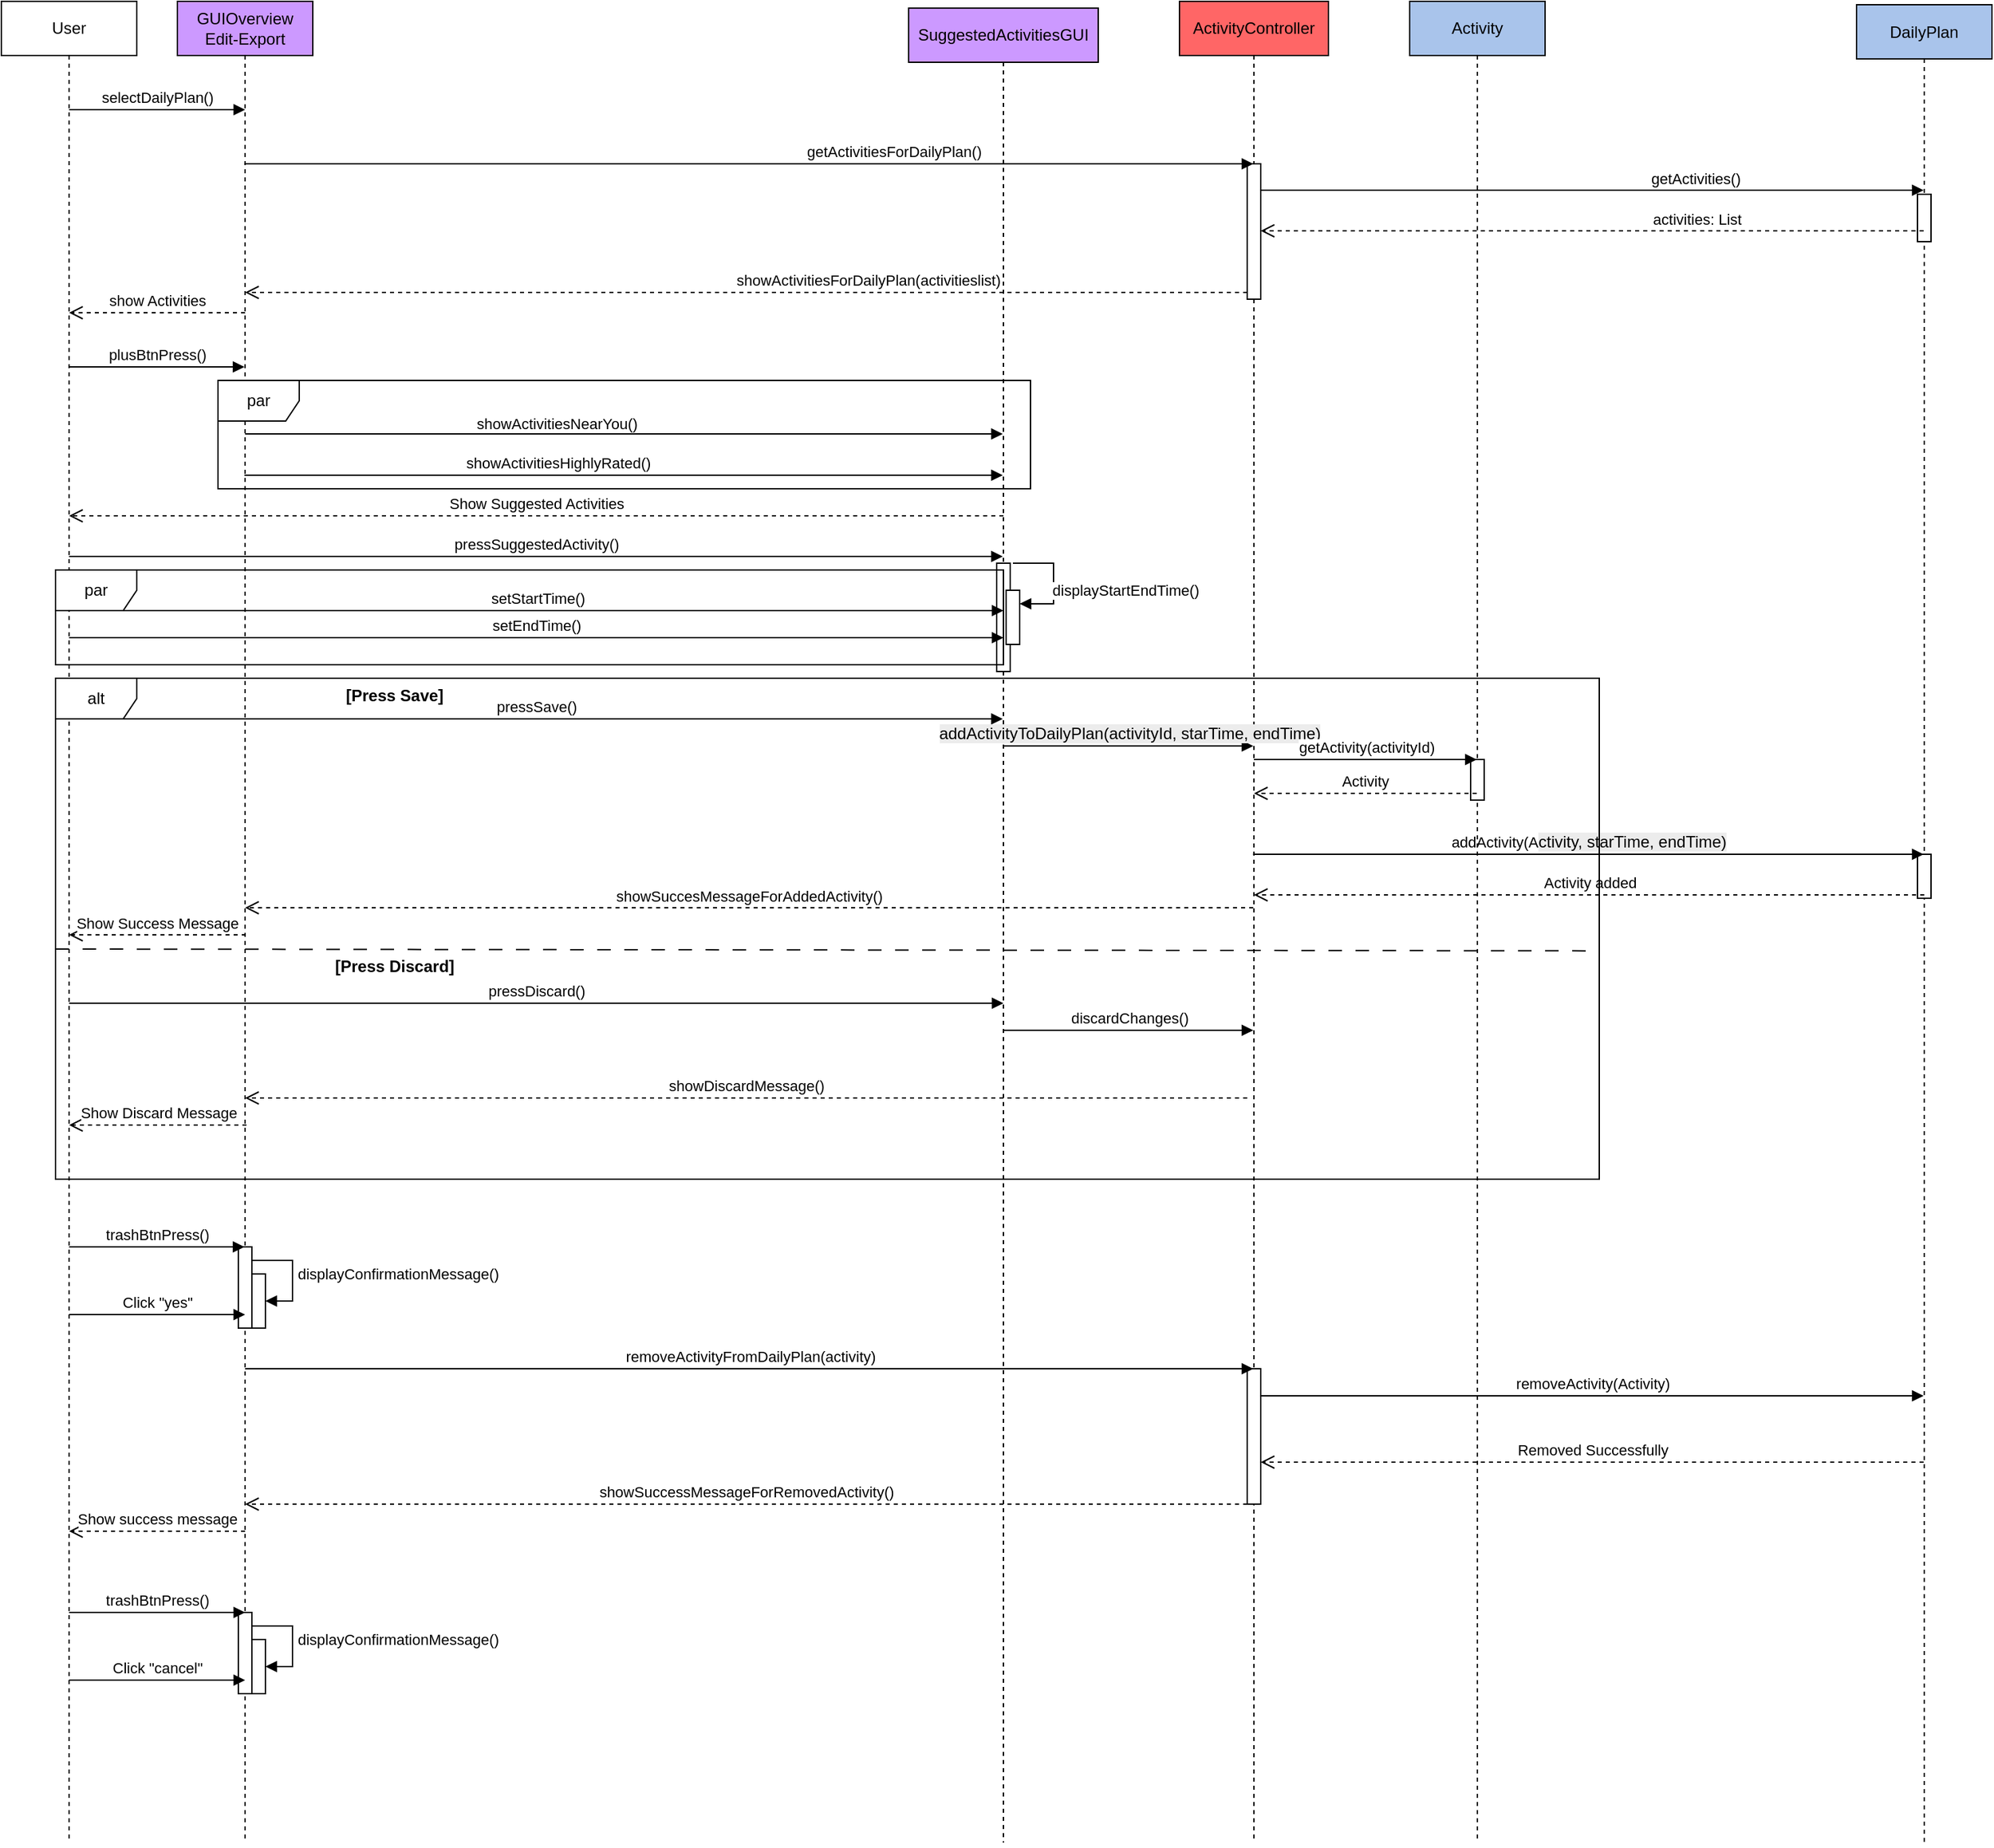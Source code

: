 <mxfile version="27.0.2">
  <diagram id="WqP_wbewQgbYj3Ffo411" name="sequenceDailyPlan">
    <mxGraphModel dx="872" dy="474" grid="1" gridSize="10" guides="1" tooltips="1" connect="1" arrows="1" fold="1" page="1" pageScale="1" pageWidth="827" pageHeight="1169" math="0" shadow="0">
      <root>
        <mxCell id="0" />
        <mxCell id="1" parent="0" />
        <mxCell id="aGE_aSSu1TB4Cfroxpcg-2" value="GUIOverview Edit-Export" style="shape=umlLifeline;perimeter=lifelinePerimeter;whiteSpace=wrap;html=1;container=1;dropTarget=0;collapsible=0;recursiveResize=0;outlineConnect=0;portConstraint=eastwest;newEdgeStyle={&quot;curved&quot;:0,&quot;rounded&quot;:0};fillColor=#CC99FF;strokeColor=#000000;" parent="1" vertex="1">
          <mxGeometry x="340" y="90" width="100" height="1360" as="geometry" />
        </mxCell>
        <mxCell id="1l65J3mrAHwqdtXv258N-4" value="" style="html=1;points=[[0,0,0,0,5],[0,1,0,0,-5],[1,0,0,0,5],[1,1,0,0,-5]];perimeter=orthogonalPerimeter;outlineConnect=0;targetShapes=umlLifeline;portConstraint=eastwest;newEdgeStyle={&quot;curved&quot;:0,&quot;rounded&quot;:0};" parent="aGE_aSSu1TB4Cfroxpcg-2" vertex="1">
          <mxGeometry x="55" y="940" width="10" height="40" as="geometry" />
        </mxCell>
        <mxCell id="1l65J3mrAHwqdtXv258N-5" value="displayConfirmationMessage()" style="html=1;align=left;spacingLeft=2;endArrow=block;rounded=0;edgeStyle=orthogonalEdgeStyle;curved=0;rounded=0;" parent="aGE_aSSu1TB4Cfroxpcg-2" source="DfGYp07ndYnJAXJ8LvYj-9" target="1l65J3mrAHwqdtXv258N-4" edge="1">
          <mxGeometry relative="1" as="geometry">
            <mxPoint x="55" y="930" as="sourcePoint" />
            <Array as="points">
              <mxPoint x="85" y="930" />
              <mxPoint x="85" y="960" />
            </Array>
          </mxGeometry>
        </mxCell>
        <mxCell id="DfGYp07ndYnJAXJ8LvYj-9" value="" style="html=1;points=[[0,0,0,0,5],[0,1,0,0,-5],[1,0,0,0,5],[1,1,0,0,-5]];perimeter=orthogonalPerimeter;outlineConnect=0;targetShapes=umlLifeline;portConstraint=eastwest;newEdgeStyle={&quot;curved&quot;:0,&quot;rounded&quot;:0};" parent="aGE_aSSu1TB4Cfroxpcg-2" vertex="1">
          <mxGeometry x="45" y="920" width="10" height="60" as="geometry" />
        </mxCell>
        <mxCell id="Szz1z3nv-gSLGO6KmhNF-1" value="" style="html=1;points=[[0,0,0,0,5],[0,1,0,0,-5],[1,0,0,0,5],[1,1,0,0,-5]];perimeter=orthogonalPerimeter;outlineConnect=0;targetShapes=umlLifeline;portConstraint=eastwest;newEdgeStyle={&quot;curved&quot;:0,&quot;rounded&quot;:0};" parent="aGE_aSSu1TB4Cfroxpcg-2" vertex="1">
          <mxGeometry x="55" y="1210" width="10" height="40" as="geometry" />
        </mxCell>
        <mxCell id="Szz1z3nv-gSLGO6KmhNF-2" value="displayConfirmationMessage()" style="html=1;align=left;spacingLeft=2;endArrow=block;rounded=0;edgeStyle=orthogonalEdgeStyle;curved=0;rounded=0;" parent="aGE_aSSu1TB4Cfroxpcg-2" source="Szz1z3nv-gSLGO6KmhNF-3" target="Szz1z3nv-gSLGO6KmhNF-1" edge="1">
          <mxGeometry relative="1" as="geometry">
            <mxPoint x="55" y="1200" as="sourcePoint" />
            <Array as="points">
              <mxPoint x="85" y="1200" />
              <mxPoint x="85" y="1230" />
            </Array>
          </mxGeometry>
        </mxCell>
        <mxCell id="Szz1z3nv-gSLGO6KmhNF-3" value="" style="html=1;points=[[0,0,0,0,5],[0,1,0,0,-5],[1,0,0,0,5],[1,1,0,0,-5]];perimeter=orthogonalPerimeter;outlineConnect=0;targetShapes=umlLifeline;portConstraint=eastwest;newEdgeStyle={&quot;curved&quot;:0,&quot;rounded&quot;:0};" parent="aGE_aSSu1TB4Cfroxpcg-2" vertex="1">
          <mxGeometry x="45" y="1190" width="10" height="60" as="geometry" />
        </mxCell>
        <mxCell id="Szz1z3nv-gSLGO6KmhNF-4" value="trashBtnPress()" style="html=1;verticalAlign=bottom;endArrow=block;curved=0;rounded=0;" parent="aGE_aSSu1TB4Cfroxpcg-2" edge="1">
          <mxGeometry width="80" relative="1" as="geometry">
            <mxPoint x="-80" y="1190" as="sourcePoint" />
            <mxPoint x="50" y="1190" as="targetPoint" />
          </mxGeometry>
        </mxCell>
        <mxCell id="Szz1z3nv-gSLGO6KmhNF-5" value="Click &quot;cancel&quot;" style="html=1;verticalAlign=bottom;endArrow=block;curved=0;rounded=0;" parent="aGE_aSSu1TB4Cfroxpcg-2" edge="1">
          <mxGeometry width="80" relative="1" as="geometry">
            <mxPoint x="-80" y="1240" as="sourcePoint" />
            <mxPoint x="50" y="1240" as="targetPoint" />
          </mxGeometry>
        </mxCell>
        <mxCell id="PkcIOOpZHe1bWuVh0img-1" value="DailyPlan" style="shape=umlLifeline;perimeter=lifelinePerimeter;whiteSpace=wrap;html=1;container=1;dropTarget=0;collapsible=0;recursiveResize=0;outlineConnect=0;portConstraint=eastwest;newEdgeStyle={&quot;curved&quot;:0,&quot;rounded&quot;:0};fillColor=#A9C4EB;" parent="1" vertex="1">
          <mxGeometry x="1580" y="92.5" width="100" height="1360" as="geometry" />
        </mxCell>
        <mxCell id="E_KaGtFfLZ0l1nR9gNjg-3" value="" style="html=1;points=[[0,0,0,0,5],[0,1,0,0,-5],[1,0,0,0,5],[1,1,0,0,-5]];perimeter=orthogonalPerimeter;outlineConnect=0;targetShapes=umlLifeline;portConstraint=eastwest;newEdgeStyle={&quot;curved&quot;:0,&quot;rounded&quot;:0};" parent="PkcIOOpZHe1bWuVh0img-1" vertex="1">
          <mxGeometry x="45" y="140" width="10" height="35" as="geometry" />
        </mxCell>
        <mxCell id="n3x34P3B_e9gPfV4-v7e-8" value="" style="html=1;points=[[0,0,0,0,5],[0,1,0,0,-5],[1,0,0,0,5],[1,1,0,0,-5]];perimeter=orthogonalPerimeter;outlineConnect=0;targetShapes=umlLifeline;portConstraint=eastwest;newEdgeStyle={&quot;curved&quot;:0,&quot;rounded&quot;:0};" parent="PkcIOOpZHe1bWuVh0img-1" vertex="1">
          <mxGeometry x="45" y="627.5" width="10" height="32.5" as="geometry" />
        </mxCell>
        <mxCell id="Tg0Yv-Jdgaz1QOgsbmeL-2" value="User" style="shape=umlLifeline;perimeter=lifelinePerimeter;whiteSpace=wrap;html=1;container=1;dropTarget=0;collapsible=0;recursiveResize=0;outlineConnect=0;portConstraint=eastwest;newEdgeStyle={&quot;curved&quot;:0,&quot;rounded&quot;:0};" parent="1" vertex="1">
          <mxGeometry x="210" y="90" width="100" height="1360" as="geometry" />
        </mxCell>
        <mxCell id="Tg0Yv-Jdgaz1QOgsbmeL-6" value="ActivityController" style="shape=umlLifeline;perimeter=lifelinePerimeter;whiteSpace=wrap;html=1;container=1;dropTarget=0;collapsible=0;recursiveResize=0;outlineConnect=0;portConstraint=eastwest;newEdgeStyle={&quot;curved&quot;:0,&quot;rounded&quot;:0};fillColor=#FF6666;" parent="1" vertex="1">
          <mxGeometry x="1080" y="90" width="110" height="1360" as="geometry" />
        </mxCell>
        <mxCell id="E_KaGtFfLZ0l1nR9gNjg-4" value="" style="html=1;points=[[0,0,0,0,5],[0,1,0,0,-5],[1,0,0,0,5],[1,1,0,0,-5]];perimeter=orthogonalPerimeter;outlineConnect=0;targetShapes=umlLifeline;portConstraint=eastwest;newEdgeStyle={&quot;curved&quot;:0,&quot;rounded&quot;:0};" parent="Tg0Yv-Jdgaz1QOgsbmeL-6" vertex="1">
          <mxGeometry x="50" y="120" width="10" height="100" as="geometry" />
        </mxCell>
        <mxCell id="DfGYp07ndYnJAXJ8LvYj-3" value="" style="html=1;points=[[0,0,0,0,5],[0,1,0,0,-5],[1,0,0,0,5],[1,1,0,0,-5]];perimeter=orthogonalPerimeter;outlineConnect=0;targetShapes=umlLifeline;portConstraint=eastwest;newEdgeStyle={&quot;curved&quot;:0,&quot;rounded&quot;:0};" parent="Tg0Yv-Jdgaz1QOgsbmeL-6" vertex="1">
          <mxGeometry x="50" y="1010" width="10" height="100" as="geometry" />
        </mxCell>
        <mxCell id="Tg0Yv-Jdgaz1QOgsbmeL-13" value="getActivitiesForDailyPlan()" style="html=1;verticalAlign=bottom;endArrow=block;curved=0;rounded=0;" parent="1" target="Tg0Yv-Jdgaz1QOgsbmeL-6" edge="1">
          <mxGeometry x="0.288" width="80" relative="1" as="geometry">
            <mxPoint x="389.389" y="210.0" as="sourcePoint" />
            <mxPoint x="594.5" y="210.0" as="targetPoint" />
            <mxPoint as="offset" />
          </mxGeometry>
        </mxCell>
        <mxCell id="aoZU7ikWUYjEi4byDJeZ-1" value="selectDailyPlan()" style="html=1;verticalAlign=bottom;endArrow=block;curved=0;rounded=0;" parent="1" edge="1">
          <mxGeometry width="80" relative="1" as="geometry">
            <mxPoint x="260" y="170" as="sourcePoint" />
            <mxPoint x="390" y="170" as="targetPoint" />
          </mxGeometry>
        </mxCell>
        <mxCell id="JAFXTZgLxw23LnXLHFED-1" value="getActivities()" style="html=1;verticalAlign=bottom;endArrow=block;curved=0;rounded=0;" parent="1" source="E_KaGtFfLZ0l1nR9gNjg-4" edge="1">
          <mxGeometry x="0.31" width="80" relative="1" as="geometry">
            <mxPoint x="1400" y="229.5" as="sourcePoint" />
            <mxPoint x="1629.5" y="229.5" as="targetPoint" />
            <mxPoint as="offset" />
          </mxGeometry>
        </mxCell>
        <mxCell id="KQH1SKWBEJLaIgaEWk4L-1" value="activities: List" style="html=1;verticalAlign=bottom;endArrow=open;dashed=1;endSize=8;curved=0;rounded=0;" parent="1" target="E_KaGtFfLZ0l1nR9gNjg-4" edge="1">
          <mxGeometry x="-0.31" relative="1" as="geometry">
            <mxPoint x="1629.5" y="259.5" as="sourcePoint" />
            <mxPoint x="1400" y="259.5" as="targetPoint" />
            <mxPoint x="1" as="offset" />
          </mxGeometry>
        </mxCell>
        <mxCell id="E_KaGtFfLZ0l1nR9gNjg-1" value="showActivitiesForDailyPlan(activitieslist)" style="html=1;verticalAlign=bottom;endArrow=open;dashed=1;endSize=8;curved=0;rounded=0;exitX=0;exitY=1;exitDx=0;exitDy=-5;exitPerimeter=0;" parent="1" source="E_KaGtFfLZ0l1nR9gNjg-4" target="aGE_aSSu1TB4Cfroxpcg-2" edge="1">
          <mxGeometry x="-0.24" relative="1" as="geometry">
            <mxPoint x="594.5" y="310.0" as="sourcePoint" />
            <mxPoint x="409.389" y="310.0" as="targetPoint" />
            <mxPoint x="1" as="offset" />
          </mxGeometry>
        </mxCell>
        <mxCell id="4J2uMw9ZS5hvI9Na2k7J-1" value="show Activities" style="html=1;verticalAlign=bottom;endArrow=open;dashed=1;endSize=8;curved=0;rounded=0;" parent="1" target="Tg0Yv-Jdgaz1QOgsbmeL-2" edge="1">
          <mxGeometry relative="1" as="geometry">
            <mxPoint x="390" y="320" as="sourcePoint" />
            <mxPoint x="310" y="320" as="targetPoint" />
          </mxGeometry>
        </mxCell>
        <mxCell id="WFdk8Rlg6KTglFEH9ufD-1" value="plusBtnPress()" style="html=1;verticalAlign=bottom;endArrow=block;curved=0;rounded=0;" parent="1" edge="1">
          <mxGeometry width="80" relative="1" as="geometry">
            <mxPoint x="260" y="360" as="sourcePoint" />
            <mxPoint x="389.5" y="360" as="targetPoint" />
          </mxGeometry>
        </mxCell>
        <mxCell id="ElrfYuBqltLPiWq-YYCS-1" value="showActivitiesNearYou()" style="html=1;verticalAlign=bottom;endArrow=block;curved=0;rounded=0;" parent="1" edge="1">
          <mxGeometry x="-0.178" width="80" relative="1" as="geometry">
            <mxPoint x="390" y="409.5" as="sourcePoint" />
            <mxPoint x="949.5" y="409.5" as="targetPoint" />
            <mxPoint y="1" as="offset" />
          </mxGeometry>
        </mxCell>
        <mxCell id="Ax3whgw_T1-yxvihnR64-1" value="SuggestedActivitiesGUI" style="shape=umlLifeline;perimeter=lifelinePerimeter;whiteSpace=wrap;html=1;container=1;dropTarget=0;collapsible=0;recursiveResize=0;outlineConnect=0;portConstraint=eastwest;newEdgeStyle={&quot;curved&quot;:0,&quot;rounded&quot;:0};fillColor=#CC99FF;strokeColor=#000000;" parent="1" vertex="1">
          <mxGeometry x="880" y="95" width="140" height="1355" as="geometry" />
        </mxCell>
        <mxCell id="MKoDE74WcYWKHpxAEfUw-1" value="" style="html=1;points=[[0,0,0,0,5],[0,1,0,0,-5],[1,0,0,0,5],[1,1,0,0,-5]];perimeter=orthogonalPerimeter;outlineConnect=0;targetShapes=umlLifeline;portConstraint=eastwest;newEdgeStyle={&quot;curved&quot;:0,&quot;rounded&quot;:0};" parent="Ax3whgw_T1-yxvihnR64-1" vertex="1">
          <mxGeometry x="65" y="410" width="10" height="80" as="geometry" />
        </mxCell>
        <mxCell id="MKoDE74WcYWKHpxAEfUw-2" value="" style="html=1;points=[[0,0,0,0,5],[0,1,0,0,-5],[1,0,0,0,5],[1,1,0,0,-5]];perimeter=orthogonalPerimeter;outlineConnect=0;targetShapes=umlLifeline;portConstraint=eastwest;newEdgeStyle={&quot;curved&quot;:0,&quot;rounded&quot;:0};" parent="Ax3whgw_T1-yxvihnR64-1" vertex="1">
          <mxGeometry x="72" y="430" width="10" height="40" as="geometry" />
        </mxCell>
        <mxCell id="MKoDE74WcYWKHpxAEfUw-3" value="" style="html=1;align=left;spacingLeft=2;endArrow=block;rounded=0;edgeStyle=orthogonalEdgeStyle;curved=0;rounded=0;" parent="Ax3whgw_T1-yxvihnR64-1" target="MKoDE74WcYWKHpxAEfUw-2" edge="1">
          <mxGeometry relative="1" as="geometry">
            <mxPoint x="77" y="410" as="sourcePoint" />
            <Array as="points">
              <mxPoint x="107" y="440" />
            </Array>
          </mxGeometry>
        </mxCell>
        <mxCell id="EgIWQFsW6cnL1hNPfe0N-1" value="displayStartEndTime()" style="edgeLabel;html=1;align=center;verticalAlign=middle;resizable=0;points=[];" parent="MKoDE74WcYWKHpxAEfUw-3" connectable="0" vertex="1">
          <mxGeometry x="-0.125" y="3" relative="1" as="geometry">
            <mxPoint x="50" y="13" as="offset" />
          </mxGeometry>
        </mxCell>
        <mxCell id="m-DqKq3IPHOclDg6Ofle-1" value="showActivitiesHighlyRated()" style="html=1;verticalAlign=bottom;endArrow=block;curved=0;rounded=0;" parent="1" edge="1">
          <mxGeometry x="-0.177" width="80" relative="1" as="geometry">
            <mxPoint x="389.5" y="440" as="sourcePoint" />
            <mxPoint x="949.5" y="440" as="targetPoint" />
            <mxPoint x="1" as="offset" />
          </mxGeometry>
        </mxCell>
        <mxCell id="kA7u2um6Day0FUwQb8Ss-1" value="par" style="shape=umlFrame;whiteSpace=wrap;html=1;pointerEvents=0;" parent="1" vertex="1">
          <mxGeometry x="370" y="370" width="600" height="80" as="geometry" />
        </mxCell>
        <mxCell id="4ilm1kZyg1qBE6PC6mPd-2" value="Show Suggested Activities" style="html=1;verticalAlign=bottom;endArrow=open;dashed=1;endSize=8;curved=0;rounded=0;" parent="1" target="Tg0Yv-Jdgaz1QOgsbmeL-2" edge="1">
          <mxGeometry relative="1" as="geometry">
            <mxPoint x="950" y="470" as="sourcePoint" />
            <mxPoint x="870" y="470" as="targetPoint" />
          </mxGeometry>
        </mxCell>
        <mxCell id="4ilm1kZyg1qBE6PC6mPd-3" value="pressSuggestedActivity()" style="html=1;verticalAlign=bottom;endArrow=block;curved=0;rounded=0;" parent="1" target="Ax3whgw_T1-yxvihnR64-1" edge="1">
          <mxGeometry width="80" relative="1" as="geometry">
            <mxPoint x="260" y="500" as="sourcePoint" />
            <mxPoint x="340" y="500" as="targetPoint" />
          </mxGeometry>
        </mxCell>
        <mxCell id="ZZqwUbllqiASD9FlUU82-1" value="setStartTime()" style="html=1;verticalAlign=bottom;endArrow=block;curved=0;rounded=0;" parent="1" edge="1">
          <mxGeometry width="80" relative="1" as="geometry">
            <mxPoint x="260.5" y="540" as="sourcePoint" />
            <mxPoint x="950" y="540" as="targetPoint" />
          </mxGeometry>
        </mxCell>
        <mxCell id="mBEZ4GbIkLvIrKvou7-Y-1" value="setEndTime()" style="html=1;verticalAlign=bottom;endArrow=block;curved=0;rounded=0;" parent="1" edge="1">
          <mxGeometry width="80" relative="1" as="geometry">
            <mxPoint x="260" y="560" as="sourcePoint" />
            <mxPoint x="950" y="560" as="targetPoint" />
          </mxGeometry>
        </mxCell>
        <mxCell id="mBEZ4GbIkLvIrKvou7-Y-2" value="par" style="shape=umlFrame;whiteSpace=wrap;html=1;pointerEvents=0;" parent="1" vertex="1">
          <mxGeometry x="250" y="510" width="700" height="70" as="geometry" />
        </mxCell>
        <mxCell id="mBEZ4GbIkLvIrKvou7-Y-4" value="pressSave()" style="html=1;verticalAlign=bottom;endArrow=block;curved=0;rounded=0;" parent="1" edge="1">
          <mxGeometry width="80" relative="1" as="geometry">
            <mxPoint x="260" y="620" as="sourcePoint" />
            <mxPoint x="949.5" y="620" as="targetPoint" />
          </mxGeometry>
        </mxCell>
        <mxCell id="WOJ-0o75hxYc7BvxEgkP-1" value="&lt;span style=&quot;font-size: 12px; text-align: left; text-wrap-mode: wrap; background-color: rgb(236, 236, 236);&quot;&gt;addActivityToDailyPlan(activityId, starTime, endTime)&lt;/span&gt;" style="html=1;verticalAlign=bottom;endArrow=block;curved=0;rounded=0;" parent="1" edge="1">
          <mxGeometry width="80" relative="1" as="geometry">
            <mxPoint x="950" y="640" as="sourcePoint" />
            <mxPoint x="1134.5" y="640" as="targetPoint" />
          </mxGeometry>
        </mxCell>
        <mxCell id="n3x34P3B_e9gPfV4-v7e-1" value="addActivity(A&lt;span style=&quot;font-size: 12px; text-align: left; text-wrap-mode: wrap; background-color: rgb(236, 236, 236);&quot;&gt;ctivity, starTime, endTime)&lt;/span&gt;" style="html=1;verticalAlign=bottom;endArrow=block;curved=0;rounded=0;" parent="1" edge="1">
          <mxGeometry width="80" relative="1" as="geometry">
            <mxPoint x="1134.324" y="720.0" as="sourcePoint" />
            <mxPoint x="1629.5" y="720.0" as="targetPoint" />
          </mxGeometry>
        </mxCell>
        <mxCell id="n3x34P3B_e9gPfV4-v7e-9" value="Activity added" style="html=1;verticalAlign=bottom;endArrow=open;dashed=1;endSize=8;curved=0;rounded=0;" parent="1" target="Tg0Yv-Jdgaz1QOgsbmeL-6" edge="1">
          <mxGeometry relative="1" as="geometry">
            <mxPoint x="1630" y="750" as="sourcePoint" />
            <mxPoint x="1400" y="750" as="targetPoint" />
          </mxGeometry>
        </mxCell>
        <mxCell id="7nDjnUEKwK8vNX2vWsfT-1" value="showSuccesMessageForAddedActivity()" style="html=1;verticalAlign=bottom;endArrow=open;dashed=1;endSize=8;curved=0;rounded=0;" parent="1" source="Tg0Yv-Jdgaz1QOgsbmeL-6" edge="1">
          <mxGeometry relative="1" as="geometry">
            <mxPoint x="1130" y="759" as="sourcePoint" />
            <mxPoint x="390" y="759.5" as="targetPoint" />
          </mxGeometry>
        </mxCell>
        <mxCell id="1HHlVZ_Q0GHZmf1My0H4-1" value="Show Success Message" style="html=1;verticalAlign=bottom;endArrow=open;dashed=1;endSize=8;curved=0;rounded=0;" parent="1" edge="1">
          <mxGeometry relative="1" as="geometry">
            <mxPoint x="390.5" y="779.5" as="sourcePoint" />
            <mxPoint x="260" y="779.5" as="targetPoint" />
          </mxGeometry>
        </mxCell>
        <mxCell id="mqi8pAQuBt6U-uOmXDRt-1" value="alt" style="shape=umlFrame;whiteSpace=wrap;html=1;pointerEvents=0;" parent="1" vertex="1">
          <mxGeometry x="250" y="590" width="1140" height="370" as="geometry" />
        </mxCell>
        <mxCell id="mqi8pAQuBt6U-uOmXDRt-6" value="[Press Save]" style="text;align=center;fontStyle=1;verticalAlign=middle;spacingLeft=3;spacingRight=3;strokeColor=none;rotatable=0;points=[[0,0.5],[1,0.5]];portConstraint=eastwest;html=1;" parent="1" vertex="1">
          <mxGeometry x="460" y="590" width="80" height="26" as="geometry" />
        </mxCell>
        <mxCell id="q3eW3A3-4Tn_57DnqN_P-1" value="" style="endArrow=none;startArrow=none;endFill=0;startFill=0;endSize=8;html=1;verticalAlign=bottom;dashed=1;labelBackgroundColor=none;dashPattern=10 10;rounded=0;entryX=0.998;entryY=0.502;entryDx=0;entryDy=0;entryPerimeter=0;" parent="1" edge="1">
          <mxGeometry width="160" relative="1" as="geometry">
            <mxPoint x="250" y="790.0" as="sourcePoint" />
            <mxPoint x="1387.72" y="791.33" as="targetPoint" />
          </mxGeometry>
        </mxCell>
        <mxCell id="q3eW3A3-4Tn_57DnqN_P-2" value="[Press Discard]" style="text;align=center;fontStyle=1;verticalAlign=middle;spacingLeft=3;spacingRight=3;strokeColor=none;rotatable=0;points=[[0,0.5],[1,0.5]];portConstraint=eastwest;html=1;" parent="1" vertex="1">
          <mxGeometry x="460" y="790" width="80" height="26" as="geometry" />
        </mxCell>
        <mxCell id="7h0OYVxzYUpfr7QS1MaN-1" value="pressDiscard()" style="html=1;verticalAlign=bottom;endArrow=block;curved=0;rounded=0;" parent="1" edge="1">
          <mxGeometry width="80" relative="1" as="geometry">
            <mxPoint x="260" y="830" as="sourcePoint" />
            <mxPoint x="950" y="830" as="targetPoint" />
          </mxGeometry>
        </mxCell>
        <mxCell id="c1I7HbsPMoemBE3gtJq9-1" value="showDiscardMessage()" style="html=1;verticalAlign=bottom;endArrow=open;dashed=1;endSize=8;curved=0;rounded=0;" parent="1" target="aGE_aSSu1TB4Cfroxpcg-2" edge="1">
          <mxGeometry relative="1" as="geometry">
            <mxPoint x="1130" y="900" as="sourcePoint" />
            <mxPoint x="1050" y="900" as="targetPoint" />
          </mxGeometry>
        </mxCell>
        <mxCell id="c1I7HbsPMoemBE3gtJq9-2" value="discardChanges()" style="html=1;verticalAlign=bottom;endArrow=block;curved=0;rounded=0;" parent="1" target="Tg0Yv-Jdgaz1QOgsbmeL-6" edge="1">
          <mxGeometry width="80" relative="1" as="geometry">
            <mxPoint x="950" y="850" as="sourcePoint" />
            <mxPoint x="1030" y="850" as="targetPoint" />
          </mxGeometry>
        </mxCell>
        <mxCell id="cZtV7Si1bXTCuqjvPu-8-1" value="Show Discard Message" style="html=1;verticalAlign=bottom;endArrow=open;dashed=1;endSize=8;curved=0;rounded=0;" parent="1" edge="1">
          <mxGeometry relative="1" as="geometry">
            <mxPoint x="391" y="920" as="sourcePoint" />
            <mxPoint x="260" y="920" as="targetPoint" />
          </mxGeometry>
        </mxCell>
        <mxCell id="1l65J3mrAHwqdtXv258N-1" value="trashBtnPress()" style="html=1;verticalAlign=bottom;endArrow=block;curved=0;rounded=0;" parent="1" target="aGE_aSSu1TB4Cfroxpcg-2" edge="1">
          <mxGeometry width="80" relative="1" as="geometry">
            <mxPoint x="260" y="1010" as="sourcePoint" />
            <mxPoint x="340" y="1010" as="targetPoint" />
          </mxGeometry>
        </mxCell>
        <mxCell id="DfGYp07ndYnJAXJ8LvYj-1" value="Click &quot;yes&quot;" style="html=1;verticalAlign=bottom;endArrow=block;curved=0;rounded=0;" parent="1" edge="1">
          <mxGeometry width="80" relative="1" as="geometry">
            <mxPoint x="260" y="1060" as="sourcePoint" />
            <mxPoint x="390" y="1060" as="targetPoint" />
          </mxGeometry>
        </mxCell>
        <mxCell id="DfGYp07ndYnJAXJ8LvYj-2" value="removeActivityFromDailyPlan(activity)" style="html=1;verticalAlign=bottom;endArrow=block;curved=0;rounded=0;" parent="1" target="Tg0Yv-Jdgaz1QOgsbmeL-6" edge="1">
          <mxGeometry width="80" relative="1" as="geometry">
            <mxPoint x="390" y="1100" as="sourcePoint" />
            <mxPoint x="470" y="1100" as="targetPoint" />
          </mxGeometry>
        </mxCell>
        <mxCell id="DfGYp07ndYnJAXJ8LvYj-4" value="removeActivity(Αctivity)" style="html=1;verticalAlign=bottom;endArrow=block;curved=0;rounded=0;" parent="1" target="PkcIOOpZHe1bWuVh0img-1" edge="1">
          <mxGeometry width="80" relative="1" as="geometry">
            <mxPoint x="1140" y="1120" as="sourcePoint" />
            <mxPoint x="1220" y="1120" as="targetPoint" />
          </mxGeometry>
        </mxCell>
        <mxCell id="DfGYp07ndYnJAXJ8LvYj-5" value="Removed Successfully" style="html=1;verticalAlign=bottom;endArrow=open;dashed=1;endSize=8;curved=0;rounded=0;" parent="1" edge="1">
          <mxGeometry relative="1" as="geometry">
            <mxPoint x="1629.5" y="1169" as="sourcePoint" />
            <mxPoint x="1140" y="1169" as="targetPoint" />
          </mxGeometry>
        </mxCell>
        <mxCell id="RADixJF4P8AjlCYuMMTT-1" value="showSuccessMessageForRemovedActivity()" style="html=1;verticalAlign=bottom;endArrow=open;dashed=1;endSize=8;curved=0;rounded=0;" parent="1" edge="1">
          <mxGeometry relative="1" as="geometry">
            <mxPoint x="1130" y="1200" as="sourcePoint" />
            <mxPoint x="390" y="1200" as="targetPoint" />
          </mxGeometry>
        </mxCell>
        <mxCell id="H0n89MjBYFHmUQIK-D4S-1" value="Show success message" style="html=1;verticalAlign=bottom;endArrow=open;dashed=1;endSize=8;curved=0;rounded=0;" parent="1" target="Tg0Yv-Jdgaz1QOgsbmeL-2" edge="1">
          <mxGeometry relative="1" as="geometry">
            <mxPoint x="390" y="1220" as="sourcePoint" />
            <mxPoint x="310" y="1220" as="targetPoint" />
          </mxGeometry>
        </mxCell>
        <mxCell id="hdgMlUW0omyifFB7XqxO-1" value="Activity" style="shape=umlLifeline;perimeter=lifelinePerimeter;whiteSpace=wrap;html=1;container=1;dropTarget=0;collapsible=0;recursiveResize=0;outlineConnect=0;portConstraint=eastwest;newEdgeStyle={&quot;curved&quot;:0,&quot;rounded&quot;:0};fillColor=#A9C4EB;" parent="1" vertex="1">
          <mxGeometry x="1250" y="90" width="100" height="1360" as="geometry" />
        </mxCell>
        <mxCell id="hdgMlUW0omyifFB7XqxO-6" value="" style="html=1;points=[[0,0,0,0,5],[0,1,0,0,-5],[1,0,0,0,5],[1,1,0,0,-5]];perimeter=orthogonalPerimeter;outlineConnect=0;targetShapes=umlLifeline;portConstraint=eastwest;newEdgeStyle={&quot;curved&quot;:0,&quot;rounded&quot;:0};" parent="hdgMlUW0omyifFB7XqxO-1" vertex="1">
          <mxGeometry x="45" y="560" width="10" height="30" as="geometry" />
        </mxCell>
        <mxCell id="hdgMlUW0omyifFB7XqxO-2" value="getActivity(activityId)" style="html=1;verticalAlign=bottom;endArrow=block;curved=0;rounded=0;" parent="1" source="Tg0Yv-Jdgaz1QOgsbmeL-6" edge="1">
          <mxGeometry width="80" relative="1" as="geometry">
            <mxPoint x="1140" y="650" as="sourcePoint" />
            <mxPoint x="1299.5" y="650" as="targetPoint" />
          </mxGeometry>
        </mxCell>
        <mxCell id="hdgMlUW0omyifFB7XqxO-3" value="Activity" style="html=1;verticalAlign=bottom;endArrow=open;dashed=1;endSize=8;curved=0;rounded=0;" parent="1" target="Tg0Yv-Jdgaz1QOgsbmeL-6" edge="1">
          <mxGeometry relative="1" as="geometry">
            <mxPoint x="1299.5" y="675" as="sourcePoint" />
            <mxPoint x="1130" y="675" as="targetPoint" />
          </mxGeometry>
        </mxCell>
      </root>
    </mxGraphModel>
  </diagram>
</mxfile>
